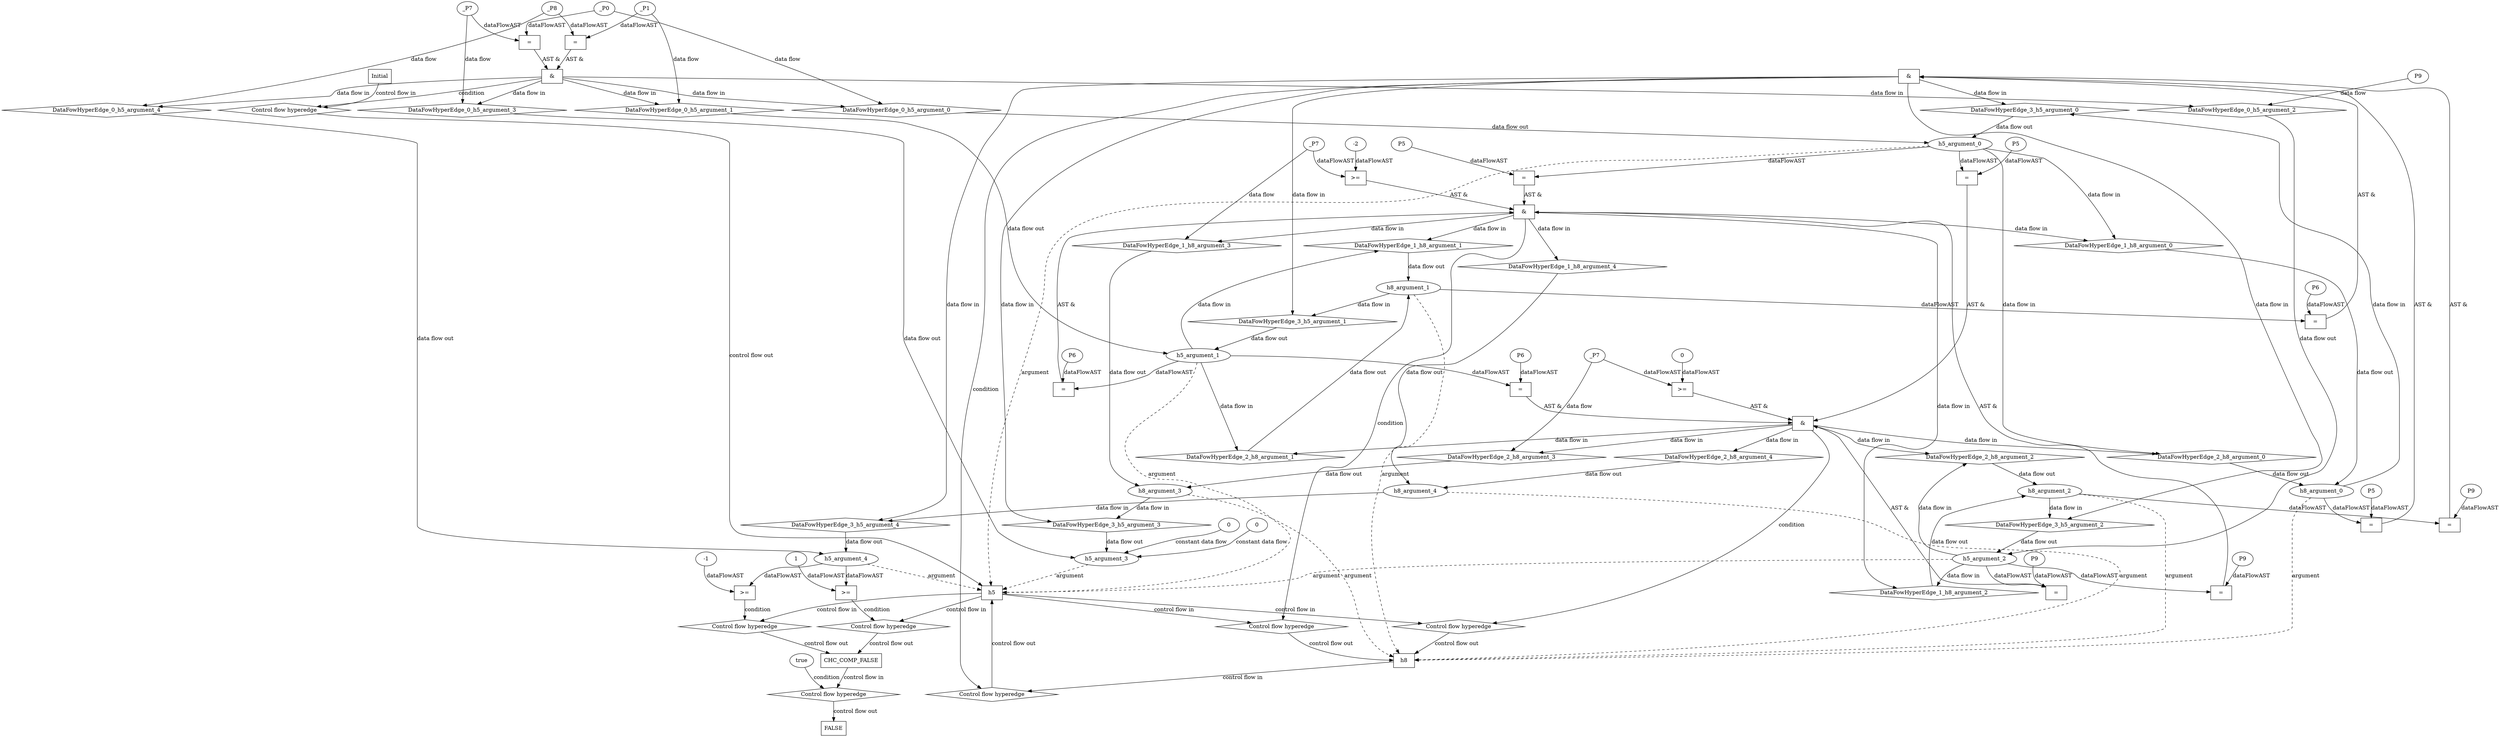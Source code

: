 digraph dag {
"CHC_COMP_FALSE" [label="CHC_COMP_FALSE" nodeName="CHC_COMP_FALSE" class=cfn  shape="rect"];
"h5" [label="h5" nodeName="h5" class=cfn  shape="rect"];
"h8" [label="h8" nodeName="h8" class=cfn  shape="rect"];
FALSE [label="FALSE" nodeName=FALSE class=cfn  shape="rect"];
Initial [label="Initial" nodeName=Initial class=cfn  shape="rect"];
ControlFowHyperEdge_0 [label="Control flow hyperedge" nodeName=ControlFowHyperEdge_0 class=controlFlowHyperEdge shape="diamond"];
"Initial" -> ControlFowHyperEdge_0 [label="control flow in"]
ControlFowHyperEdge_0 -> "h5" [label="control flow out"]
ControlFowHyperEdge_1 [label="Control flow hyperedge" nodeName=ControlFowHyperEdge_1 class=controlFlowHyperEdge shape="diamond"];
"h5" -> ControlFowHyperEdge_1 [label="control flow in"]
ControlFowHyperEdge_1 -> "h8" [label="control flow out"]
ControlFowHyperEdge_2 [label="Control flow hyperedge" nodeName=ControlFowHyperEdge_2 class=controlFlowHyperEdge shape="diamond"];
"h5" -> ControlFowHyperEdge_2 [label="control flow in"]
ControlFowHyperEdge_2 -> "h8" [label="control flow out"]
ControlFowHyperEdge_3 [label="Control flow hyperedge" nodeName=ControlFowHyperEdge_3 class=controlFlowHyperEdge shape="diamond"];
"h8" -> ControlFowHyperEdge_3 [label="control flow in"]
ControlFowHyperEdge_3 -> "h5" [label="control flow out"]
ControlFowHyperEdge_4 [label="Control flow hyperedge" nodeName=ControlFowHyperEdge_4 class=controlFlowHyperEdge shape="diamond"];
"h5" -> ControlFowHyperEdge_4 [label="control flow in"]
ControlFowHyperEdge_4 -> "CHC_COMP_FALSE" [label="control flow out"]
ControlFowHyperEdge_5 [label="Control flow hyperedge" nodeName=ControlFowHyperEdge_5 class=controlFlowHyperEdge shape="diamond"];
"h5" -> ControlFowHyperEdge_5 [label="control flow in"]
ControlFowHyperEdge_5 -> "CHC_COMP_FALSE" [label="control flow out"]
ControlFowHyperEdge_6 [label="Control flow hyperedge" nodeName=ControlFowHyperEdge_6 class=controlFlowHyperEdge shape="diamond"];
"CHC_COMP_FALSE" -> ControlFowHyperEdge_6 [label="control flow in"]
ControlFowHyperEdge_6 -> "FALSE" [label="control flow out"]
"h5_argument_0" [label="h5_argument_0" nodeName=argument0 class=argument  head="h5" shape="oval"];
"h5_argument_0" -> "h5"[label="argument" style="dashed"]
"h5_argument_1" [label="h5_argument_1" nodeName=argument1 class=argument  head="h5" shape="oval"];
"h5_argument_1" -> "h5"[label="argument" style="dashed"]
"h5_argument_2" [label="h5_argument_2" nodeName=argument2 class=argument  head="h5" shape="oval"];
"h5_argument_2" -> "h5"[label="argument" style="dashed"]
"h5_argument_3" [label="h5_argument_3" nodeName=argument3 class=argument  head="h5" shape="oval"];
"h5_argument_3" -> "h5"[label="argument" style="dashed"]
"h5_argument_4" [label="h5_argument_4" nodeName=argument4 class=argument  head="h5" shape="oval"];
"h5_argument_4" -> "h5"[label="argument" style="dashed"]
"h8_argument_0" [label="h8_argument_0" nodeName=argument0 class=argument  head="h8" shape="oval"];
"h8_argument_0" -> "h8"[label="argument" style="dashed"]
"h8_argument_1" [label="h8_argument_1" nodeName=argument1 class=argument  head="h8" shape="oval"];
"h8_argument_1" -> "h8"[label="argument" style="dashed"]
"h8_argument_2" [label="h8_argument_2" nodeName=argument2 class=argument  head="h8" shape="oval"];
"h8_argument_2" -> "h8"[label="argument" style="dashed"]
"h8_argument_3" [label="h8_argument_3" nodeName=argument3 class=argument  head="h8" shape="oval"];
"h8_argument_3" -> "h8"[label="argument" style="dashed"]
"h8_argument_4" [label="h8_argument_4" nodeName=argument4 class=argument  head="h8" shape="oval"];
"h8_argument_4" -> "h8"[label="argument" style="dashed"]

"xxxh5___Initial_0xxx_and" [label="&" nodeName="xxxh5___Initial_0xxx_and" class=Operator shape="rect"];
"xxxh5___Initial_0xxxguard_0_node_0" [label="=" nodeName="xxxh5___Initial_0xxxguard_0_node_0" class=Operator  shape="rect"];
"xxxh5___Initial_0xxxdataFlow3_node_0" -> "xxxh5___Initial_0xxxguard_0_node_0"[label="dataFlowAST"]
"xxxh5___Initial_0xxxdataFlow1_node_0" -> "xxxh5___Initial_0xxxguard_0_node_0"[label="dataFlowAST"]

"xxxh5___Initial_0xxxguard_0_node_0" -> "xxxh5___Initial_0xxx_and" [label="AST &"];
"xxxh5___Initial_0xxxguard1_node_0" [label="=" nodeName="xxxh5___Initial_0xxxguard1_node_0" class=Operator  shape="rect"];
"xxxh5___Initial_0xxxdataFlow_0_node_0" -> "xxxh5___Initial_0xxxguard1_node_0"[label="dataFlowAST"]
"xxxh5___Initial_0xxxdataFlow2_node_0" -> "xxxh5___Initial_0xxxguard1_node_0"[label="dataFlowAST"]

"xxxh5___Initial_0xxxguard1_node_0" -> "xxxh5___Initial_0xxx_and" [label="AST &"];
"xxxh5___Initial_0xxx_and" -> "ControlFowHyperEdge_0" [label="condition"];
"xxxh5___Initial_0xxxdataFlow_0_node_0" [label="_P7" nodeName="xxxh5___Initial_0xxxdataFlow_0_node_0" class=Constant ];

"xxxh5___Initial_0xxxdataFlow_0_node_0" -> "DataFowHyperEdge_0_h5_argument_3" [label="data flow"];
"xxxh5___Initial_0xxxdataFlow1_node_0" [label="_P1" nodeName="xxxh5___Initial_0xxxdataFlow1_node_0" class=Constant ];

"xxxh5___Initial_0xxxdataFlow1_node_0" -> "DataFowHyperEdge_0_h5_argument_1" [label="data flow"];
"xxxh5___Initial_0xxxdataFlow2_node_0" [label="_P0" nodeName="xxxh5___Initial_0xxxdataFlow2_node_0" class=Constant ];

"xxxh5___Initial_0xxxdataFlow2_node_0" -> "DataFowHyperEdge_0_h5_argument_0" [label="data flow"];
"xxxh5___Initial_0xxxdataFlow3_node_0" [label="_P8" nodeName="xxxh5___Initial_0xxxdataFlow3_node_0" class=Constant ];

"xxxh5___Initial_0xxxdataFlow3_node_0" -> "DataFowHyperEdge_0_h5_argument_4" [label="data flow"];
"xxxh5___Initial_0xxxdataFlow4_node_0" [label="P9" nodeName="xxxh5___Initial_0xxxdataFlow4_node_0" class=Constant ];

"xxxh5___Initial_0xxxdataFlow4_node_0" -> "DataFowHyperEdge_0_h5_argument_2" [label="data flow"];
"xxxh8___h5_1xxx_and" [label="&" nodeName="xxxh8___h5_1xxx_and" class=Operator shape="rect"];
"xxxh8___h5_1xxxguard_0_node_0" [label=">=" nodeName="xxxh8___h5_1xxxguard_0_node_0" class=Operator  shape="rect"];
"xxxh8___h5_1xxxguard_0_node_1" [label="-2" nodeName="xxxh8___h5_1xxxguard_0_node_1" class=Literal ];
"xxxh8___h5_1xxxguard_0_node_1" -> "xxxh8___h5_1xxxguard_0_node_0"[label="dataFlowAST"]
"xxxh8___h5_1xxxdataFlow_0_node_0" -> "xxxh8___h5_1xxxguard_0_node_0"[label="dataFlowAST"]

"xxxh8___h5_1xxxguard_0_node_0" -> "xxxh8___h5_1xxx_and" [label="AST &"];
"xxxh8___h5_1xxxguard1_node_0" [label="=" nodeName="xxxh8___h5_1xxxguard1_node_0" class=Operator  shape="rect"];
"xxxh8___h5_1xxxguard1_node_1" [label="P5" nodeName="xxxh8___h5_1xxxguard1_node_1" class=Constant ];
"xxxh8___h5_1xxxguard1_node_1" -> "xxxh8___h5_1xxxguard1_node_0"[label="dataFlowAST"]
"h5_argument_0" -> "xxxh8___h5_1xxxguard1_node_0"[label="dataFlowAST"]

"xxxh8___h5_1xxxguard1_node_0" -> "xxxh8___h5_1xxx_and" [label="AST &"];
"xxxh8___h5_1xxxguard2_node_0" [label="=" nodeName="xxxh8___h5_1xxxguard2_node_0" class=Operator  shape="rect"];
"xxxh8___h5_1xxxguard2_node_1" [label="P6" nodeName="xxxh8___h5_1xxxguard2_node_1" class=Constant ];
"xxxh8___h5_1xxxguard2_node_1" -> "xxxh8___h5_1xxxguard2_node_0"[label="dataFlowAST"]
"h5_argument_1" -> "xxxh8___h5_1xxxguard2_node_0"[label="dataFlowAST"]

"xxxh8___h5_1xxxguard2_node_0" -> "xxxh8___h5_1xxx_and" [label="AST &"];
"xxxh8___h5_1xxxguard3_node_0" [label="=" nodeName="xxxh8___h5_1xxxguard3_node_0" class=Operator  shape="rect"];
"xxxh8___h5_1xxxguard3_node_1" [label="P9" nodeName="xxxh8___h5_1xxxguard3_node_1" class=Constant ];
"xxxh8___h5_1xxxguard3_node_1" -> "xxxh8___h5_1xxxguard3_node_0"[label="dataFlowAST"]
"h5_argument_2" -> "xxxh8___h5_1xxxguard3_node_0"[label="dataFlowAST"]

"xxxh8___h5_1xxxguard3_node_0" -> "xxxh8___h5_1xxx_and" [label="AST &"];
"xxxh8___h5_1xxx_and" -> "ControlFowHyperEdge_1" [label="condition"];
"xxxh8___h5_1xxxdataFlow_0_node_0" [label="_P7" nodeName="xxxh8___h5_1xxxdataFlow_0_node_0" class=Constant ];

"xxxh8___h5_1xxxdataFlow_0_node_0" -> "DataFowHyperEdge_1_h8_argument_3" [label="data flow"];
"xxxh8___h5_2xxx_and" [label="&" nodeName="xxxh8___h5_2xxx_and" class=Operator shape="rect"];
"xxxh8___h5_2xxxguard_0_node_0" [label=">=" nodeName="xxxh8___h5_2xxxguard_0_node_0" class=Operator  shape="rect"];
"xxxh8___h5_2xxxguard_0_node_2" [label="0" nodeName="xxxh8___h5_2xxxguard_0_node_2" class=Literal ];
"xxxh8___h5_2xxxdataFlow_0_node_0" -> "xxxh8___h5_2xxxguard_0_node_0"[label="dataFlowAST"]
"xxxh8___h5_2xxxguard_0_node_2" -> "xxxh8___h5_2xxxguard_0_node_0"[label="dataFlowAST"]

"xxxh8___h5_2xxxguard_0_node_0" -> "xxxh8___h5_2xxx_and" [label="AST &"];
"xxxh8___h5_2xxxguard1_node_0" [label="=" nodeName="xxxh8___h5_2xxxguard1_node_0" class=Operator  shape="rect"];
"xxxh8___h5_2xxxguard1_node_1" [label="P5" nodeName="xxxh8___h5_2xxxguard1_node_1" class=Constant ];
"xxxh8___h5_2xxxguard1_node_1" -> "xxxh8___h5_2xxxguard1_node_0"[label="dataFlowAST"]
"h5_argument_0" -> "xxxh8___h5_2xxxguard1_node_0"[label="dataFlowAST"]

"xxxh8___h5_2xxxguard1_node_0" -> "xxxh8___h5_2xxx_and" [label="AST &"];
"xxxh8___h5_2xxxguard2_node_0" [label="=" nodeName="xxxh8___h5_2xxxguard2_node_0" class=Operator  shape="rect"];
"xxxh8___h5_2xxxguard2_node_1" [label="P6" nodeName="xxxh8___h5_2xxxguard2_node_1" class=Constant ];
"xxxh8___h5_2xxxguard2_node_1" -> "xxxh8___h5_2xxxguard2_node_0"[label="dataFlowAST"]
"h5_argument_1" -> "xxxh8___h5_2xxxguard2_node_0"[label="dataFlowAST"]

"xxxh8___h5_2xxxguard2_node_0" -> "xxxh8___h5_2xxx_and" [label="AST &"];
"xxxh8___h5_2xxxguard3_node_0" [label="=" nodeName="xxxh8___h5_2xxxguard3_node_0" class=Operator  shape="rect"];
"xxxh8___h5_2xxxguard3_node_1" [label="P9" nodeName="xxxh8___h5_2xxxguard3_node_1" class=Constant ];
"xxxh8___h5_2xxxguard3_node_1" -> "xxxh8___h5_2xxxguard3_node_0"[label="dataFlowAST"]
"h5_argument_2" -> "xxxh8___h5_2xxxguard3_node_0"[label="dataFlowAST"]

"xxxh8___h5_2xxxguard3_node_0" -> "xxxh8___h5_2xxx_and" [label="AST &"];
"xxxh8___h5_2xxx_and" -> "ControlFowHyperEdge_2" [label="condition"];
"xxxh8___h5_2xxxdataFlow_0_node_0" [label="_P7" nodeName="xxxh8___h5_2xxxdataFlow_0_node_0" class=Constant ];

"xxxh8___h5_2xxxdataFlow_0_node_0" -> "DataFowHyperEdge_2_h8_argument_3" [label="data flow"];
"xxxh5___h8_3xxx_and" [label="&" nodeName="xxxh5___h8_3xxx_and" class=Operator shape="rect"];
"xxxh5___h8_3xxxguard_0_node_0" [label="=" nodeName="xxxh5___h8_3xxxguard_0_node_0" class=Operator  shape="rect"];
"xxxh5___h8_3xxxguard_0_node_1" [label="P5" nodeName="xxxh5___h8_3xxxguard_0_node_1" class=Constant ];
"xxxh5___h8_3xxxguard_0_node_1" -> "xxxh5___h8_3xxxguard_0_node_0"[label="dataFlowAST"]
"h8_argument_0" -> "xxxh5___h8_3xxxguard_0_node_0"[label="dataFlowAST"]

"xxxh5___h8_3xxxguard_0_node_0" -> "xxxh5___h8_3xxx_and" [label="AST &"];
"xxxh5___h8_3xxxguard1_node_0" [label="=" nodeName="xxxh5___h8_3xxxguard1_node_0" class=Operator  shape="rect"];
"xxxh5___h8_3xxxguard1_node_1" [label="P6" nodeName="xxxh5___h8_3xxxguard1_node_1" class=Constant ];
"xxxh5___h8_3xxxguard1_node_1" -> "xxxh5___h8_3xxxguard1_node_0"[label="dataFlowAST"]
"h8_argument_1" -> "xxxh5___h8_3xxxguard1_node_0"[label="dataFlowAST"]

"xxxh5___h8_3xxxguard1_node_0" -> "xxxh5___h8_3xxx_and" [label="AST &"];
"xxxh5___h8_3xxxguard2_node_0" [label="=" nodeName="xxxh5___h8_3xxxguard2_node_0" class=Operator  shape="rect"];
"xxxh5___h8_3xxxguard2_node_1" [label="P9" nodeName="xxxh5___h8_3xxxguard2_node_1" class=Constant ];
"xxxh5___h8_3xxxguard2_node_1" -> "xxxh5___h8_3xxxguard2_node_0"[label="dataFlowAST"]
"h8_argument_2" -> "xxxh5___h8_3xxxguard2_node_0"[label="dataFlowAST"]

"xxxh5___h8_3xxxguard2_node_0" -> "xxxh5___h8_3xxx_and" [label="AST &"];
"xxxh5___h8_3xxx_and" -> "ControlFowHyperEdge_3" [label="condition"];
"xxxCHC_COMP_FALSE___h5_4xxxguard_0_node_0" [label=">=" nodeName="xxxCHC_COMP_FALSE___h5_4xxxguard_0_node_0" class=Operator  shape="rect"];
"xxxCHC_COMP_FALSE___h5_4xxxguard_0_node_1" [label="-1" nodeName="xxxCHC_COMP_FALSE___h5_4xxxguard_0_node_1" class=Literal ];
"xxxCHC_COMP_FALSE___h5_4xxxguard_0_node_1" -> "xxxCHC_COMP_FALSE___h5_4xxxguard_0_node_0"[label="dataFlowAST"]
"h5_argument_4" -> "xxxCHC_COMP_FALSE___h5_4xxxguard_0_node_0"[label="dataFlowAST"]

"xxxCHC_COMP_FALSE___h5_4xxxguard_0_node_0" -> "ControlFowHyperEdge_4" [label="condition"];
"xxxCHC_COMP_FALSE___h5_5xxxguard_0_node_0" [label=">=" nodeName="xxxCHC_COMP_FALSE___h5_5xxxguard_0_node_0" class=Operator  shape="rect"];
"xxxCHC_COMP_FALSE___h5_5xxxguard_0_node_2" [label="1" nodeName="xxxCHC_COMP_FALSE___h5_5xxxguard_0_node_2" class=Literal ];
"h5_argument_4" -> "xxxCHC_COMP_FALSE___h5_5xxxguard_0_node_0"[label="dataFlowAST"]
"xxxCHC_COMP_FALSE___h5_5xxxguard_0_node_2" -> "xxxCHC_COMP_FALSE___h5_5xxxguard_0_node_0"[label="dataFlowAST"]

"xxxCHC_COMP_FALSE___h5_5xxxguard_0_node_0" -> "ControlFowHyperEdge_5" [label="condition"];
"xxxFALSE___CHC_COMP_FALSE_6xxxguard_0_node_0" [label="true" nodeName="xxxFALSE___CHC_COMP_FALSE_6xxxguard_0_node_0" class=BoolValue ];

"xxxFALSE___CHC_COMP_FALSE_6xxxguard_0_node_0" -> "ControlFowHyperEdge_6" [label="condition"];
"DataFowHyperEdge_0_h5_argument_0" [label="DataFowHyperEdge_0_h5_argument_0" nodeName="DataFowHyperEdge_0_h5_argument_0" class=DataFlowHyperedge shape="diamond"];
"DataFowHyperEdge_0_h5_argument_0" -> "h5_argument_0"[label="data flow out"]
"xxxh5___Initial_0xxx_and" -> "DataFowHyperEdge_0_h5_argument_0"[label="data flow in"]
"DataFowHyperEdge_0_h5_argument_1" [label="DataFowHyperEdge_0_h5_argument_1" nodeName="DataFowHyperEdge_0_h5_argument_1" class=DataFlowHyperedge shape="diamond"];
"DataFowHyperEdge_0_h5_argument_1" -> "h5_argument_1"[label="data flow out"]
"xxxh5___Initial_0xxx_and" -> "DataFowHyperEdge_0_h5_argument_1"[label="data flow in"]
"DataFowHyperEdge_0_h5_argument_2" [label="DataFowHyperEdge_0_h5_argument_2" nodeName="DataFowHyperEdge_0_h5_argument_2" class=DataFlowHyperedge shape="diamond"];
"DataFowHyperEdge_0_h5_argument_2" -> "h5_argument_2"[label="data flow out"]
"xxxh5___Initial_0xxx_and" -> "DataFowHyperEdge_0_h5_argument_2"[label="data flow in"]
"DataFowHyperEdge_0_h5_argument_3" [label="DataFowHyperEdge_0_h5_argument_3" nodeName="DataFowHyperEdge_0_h5_argument_3" class=DataFlowHyperedge shape="diamond"];
"DataFowHyperEdge_0_h5_argument_3" -> "h5_argument_3"[label="data flow out"]
"xxxh5___Initial_0xxx_and" -> "DataFowHyperEdge_0_h5_argument_3"[label="data flow in"]
"DataFowHyperEdge_0_h5_argument_4" [label="DataFowHyperEdge_0_h5_argument_4" nodeName="DataFowHyperEdge_0_h5_argument_4" class=DataFlowHyperedge shape="diamond"];
"DataFowHyperEdge_0_h5_argument_4" -> "h5_argument_4"[label="data flow out"]
"xxxh5___Initial_0xxx_and" -> "DataFowHyperEdge_0_h5_argument_4"[label="data flow in"]
"DataFowHyperEdge_1_h8_argument_0" [label="DataFowHyperEdge_1_h8_argument_0" nodeName="DataFowHyperEdge_1_h8_argument_0" class=DataFlowHyperedge shape="diamond"];
"DataFowHyperEdge_1_h8_argument_0" -> "h8_argument_0"[label="data flow out"]
"xxxh8___h5_1xxx_and" -> "DataFowHyperEdge_1_h8_argument_0"[label="data flow in"]
"DataFowHyperEdge_1_h8_argument_1" [label="DataFowHyperEdge_1_h8_argument_1" nodeName="DataFowHyperEdge_1_h8_argument_1" class=DataFlowHyperedge shape="diamond"];
"DataFowHyperEdge_1_h8_argument_1" -> "h8_argument_1"[label="data flow out"]
"xxxh8___h5_1xxx_and" -> "DataFowHyperEdge_1_h8_argument_1"[label="data flow in"]
"DataFowHyperEdge_1_h8_argument_2" [label="DataFowHyperEdge_1_h8_argument_2" nodeName="DataFowHyperEdge_1_h8_argument_2" class=DataFlowHyperedge shape="diamond"];
"DataFowHyperEdge_1_h8_argument_2" -> "h8_argument_2"[label="data flow out"]
"xxxh8___h5_1xxx_and" -> "DataFowHyperEdge_1_h8_argument_2"[label="data flow in"]
"DataFowHyperEdge_1_h8_argument_3" [label="DataFowHyperEdge_1_h8_argument_3" nodeName="DataFowHyperEdge_1_h8_argument_3" class=DataFlowHyperedge shape="diamond"];
"DataFowHyperEdge_1_h8_argument_3" -> "h8_argument_3"[label="data flow out"]
"xxxh8___h5_1xxx_and" -> "DataFowHyperEdge_1_h8_argument_3"[label="data flow in"]
"DataFowHyperEdge_1_h8_argument_4" [label="DataFowHyperEdge_1_h8_argument_4" nodeName="DataFowHyperEdge_1_h8_argument_4" class=DataFlowHyperedge shape="diamond"];
"DataFowHyperEdge_1_h8_argument_4" -> "h8_argument_4"[label="data flow out"]
"xxxh8___h5_1xxx_and" -> "DataFowHyperEdge_1_h8_argument_4"[label="data flow in"]
"DataFowHyperEdge_2_h8_argument_0" [label="DataFowHyperEdge_2_h8_argument_0" nodeName="DataFowHyperEdge_2_h8_argument_0" class=DataFlowHyperedge shape="diamond"];
"DataFowHyperEdge_2_h8_argument_0" -> "h8_argument_0"[label="data flow out"]
"xxxh8___h5_2xxx_and" -> "DataFowHyperEdge_2_h8_argument_0"[label="data flow in"]
"DataFowHyperEdge_2_h8_argument_1" [label="DataFowHyperEdge_2_h8_argument_1" nodeName="DataFowHyperEdge_2_h8_argument_1" class=DataFlowHyperedge shape="diamond"];
"DataFowHyperEdge_2_h8_argument_1" -> "h8_argument_1"[label="data flow out"]
"xxxh8___h5_2xxx_and" -> "DataFowHyperEdge_2_h8_argument_1"[label="data flow in"]
"DataFowHyperEdge_2_h8_argument_2" [label="DataFowHyperEdge_2_h8_argument_2" nodeName="DataFowHyperEdge_2_h8_argument_2" class=DataFlowHyperedge shape="diamond"];
"DataFowHyperEdge_2_h8_argument_2" -> "h8_argument_2"[label="data flow out"]
"xxxh8___h5_2xxx_and" -> "DataFowHyperEdge_2_h8_argument_2"[label="data flow in"]
"DataFowHyperEdge_2_h8_argument_3" [label="DataFowHyperEdge_2_h8_argument_3" nodeName="DataFowHyperEdge_2_h8_argument_3" class=DataFlowHyperedge shape="diamond"];
"DataFowHyperEdge_2_h8_argument_3" -> "h8_argument_3"[label="data flow out"]
"xxxh8___h5_2xxx_and" -> "DataFowHyperEdge_2_h8_argument_3"[label="data flow in"]
"DataFowHyperEdge_2_h8_argument_4" [label="DataFowHyperEdge_2_h8_argument_4" nodeName="DataFowHyperEdge_2_h8_argument_4" class=DataFlowHyperedge shape="diamond"];
"DataFowHyperEdge_2_h8_argument_4" -> "h8_argument_4"[label="data flow out"]
"xxxh8___h5_2xxx_and" -> "DataFowHyperEdge_2_h8_argument_4"[label="data flow in"]
"DataFowHyperEdge_3_h5_argument_0" [label="DataFowHyperEdge_3_h5_argument_0" nodeName="DataFowHyperEdge_3_h5_argument_0" class=DataFlowHyperedge shape="diamond"];
"DataFowHyperEdge_3_h5_argument_0" -> "h5_argument_0"[label="data flow out"]
"xxxh5___h8_3xxx_and" -> "DataFowHyperEdge_3_h5_argument_0"[label="data flow in"]
"DataFowHyperEdge_3_h5_argument_1" [label="DataFowHyperEdge_3_h5_argument_1" nodeName="DataFowHyperEdge_3_h5_argument_1" class=DataFlowHyperedge shape="diamond"];
"DataFowHyperEdge_3_h5_argument_1" -> "h5_argument_1"[label="data flow out"]
"xxxh5___h8_3xxx_and" -> "DataFowHyperEdge_3_h5_argument_1"[label="data flow in"]
"DataFowHyperEdge_3_h5_argument_2" [label="DataFowHyperEdge_3_h5_argument_2" nodeName="DataFowHyperEdge_3_h5_argument_2" class=DataFlowHyperedge shape="diamond"];
"DataFowHyperEdge_3_h5_argument_2" -> "h5_argument_2"[label="data flow out"]
"xxxh5___h8_3xxx_and" -> "DataFowHyperEdge_3_h5_argument_2"[label="data flow in"]
"DataFowHyperEdge_3_h5_argument_3" [label="DataFowHyperEdge_3_h5_argument_3" nodeName="DataFowHyperEdge_3_h5_argument_3" class=DataFlowHyperedge shape="diamond"];
"DataFowHyperEdge_3_h5_argument_3" -> "h5_argument_3"[label="data flow out"]
"xxxh5___h8_3xxx_and" -> "DataFowHyperEdge_3_h5_argument_3"[label="data flow in"]
"DataFowHyperEdge_3_h5_argument_4" [label="DataFowHyperEdge_3_h5_argument_4" nodeName="DataFowHyperEdge_3_h5_argument_4" class=DataFlowHyperedge shape="diamond"];
"DataFowHyperEdge_3_h5_argument_4" -> "h5_argument_4"[label="data flow out"]
"xxxh5___h8_3xxx_and" -> "DataFowHyperEdge_3_h5_argument_4"[label="data flow in"]
"xxxCHC_COMP_FALSE___h5_4xxxh5_argument_3_constant_0" [label="0" nodeName="xxxCHC_COMP_FALSE___h5_4xxxh5_argument_3_constant_0" class=Constant];
"xxxCHC_COMP_FALSE___h5_4xxxh5_argument_3_constant_0" -> "h5_argument_3" [label="constant data flow"];
"xxxCHC_COMP_FALSE___h5_5xxxh5_argument_3_constant_0" [label="0" nodeName="xxxCHC_COMP_FALSE___h5_5xxxh5_argument_3_constant_0" class=Constant];
"xxxCHC_COMP_FALSE___h5_5xxxh5_argument_3_constant_0" -> "h5_argument_3" [label="constant data flow"];
"h5_argument_0" -> "DataFowHyperEdge_1_h8_argument_0"[label="data flow in"]
"h5_argument_1" -> "DataFowHyperEdge_1_h8_argument_1"[label="data flow in"]
"h5_argument_2" -> "DataFowHyperEdge_1_h8_argument_2"[label="data flow in"]
"h5_argument_0" -> "DataFowHyperEdge_2_h8_argument_0"[label="data flow in"]
"h5_argument_1" -> "DataFowHyperEdge_2_h8_argument_1"[label="data flow in"]
"h5_argument_2" -> "DataFowHyperEdge_2_h8_argument_2"[label="data flow in"]
"h8_argument_2" -> "DataFowHyperEdge_3_h5_argument_2"[label="data flow in"]
"h8_argument_3" -> "DataFowHyperEdge_3_h5_argument_3"[label="data flow in"]
"h8_argument_0" -> "DataFowHyperEdge_3_h5_argument_0"[label="data flow in"]
"h8_argument_4" -> "DataFowHyperEdge_3_h5_argument_4"[label="data flow in"]
"h8_argument_1" -> "DataFowHyperEdge_3_h5_argument_1"[label="data flow in"]




}
